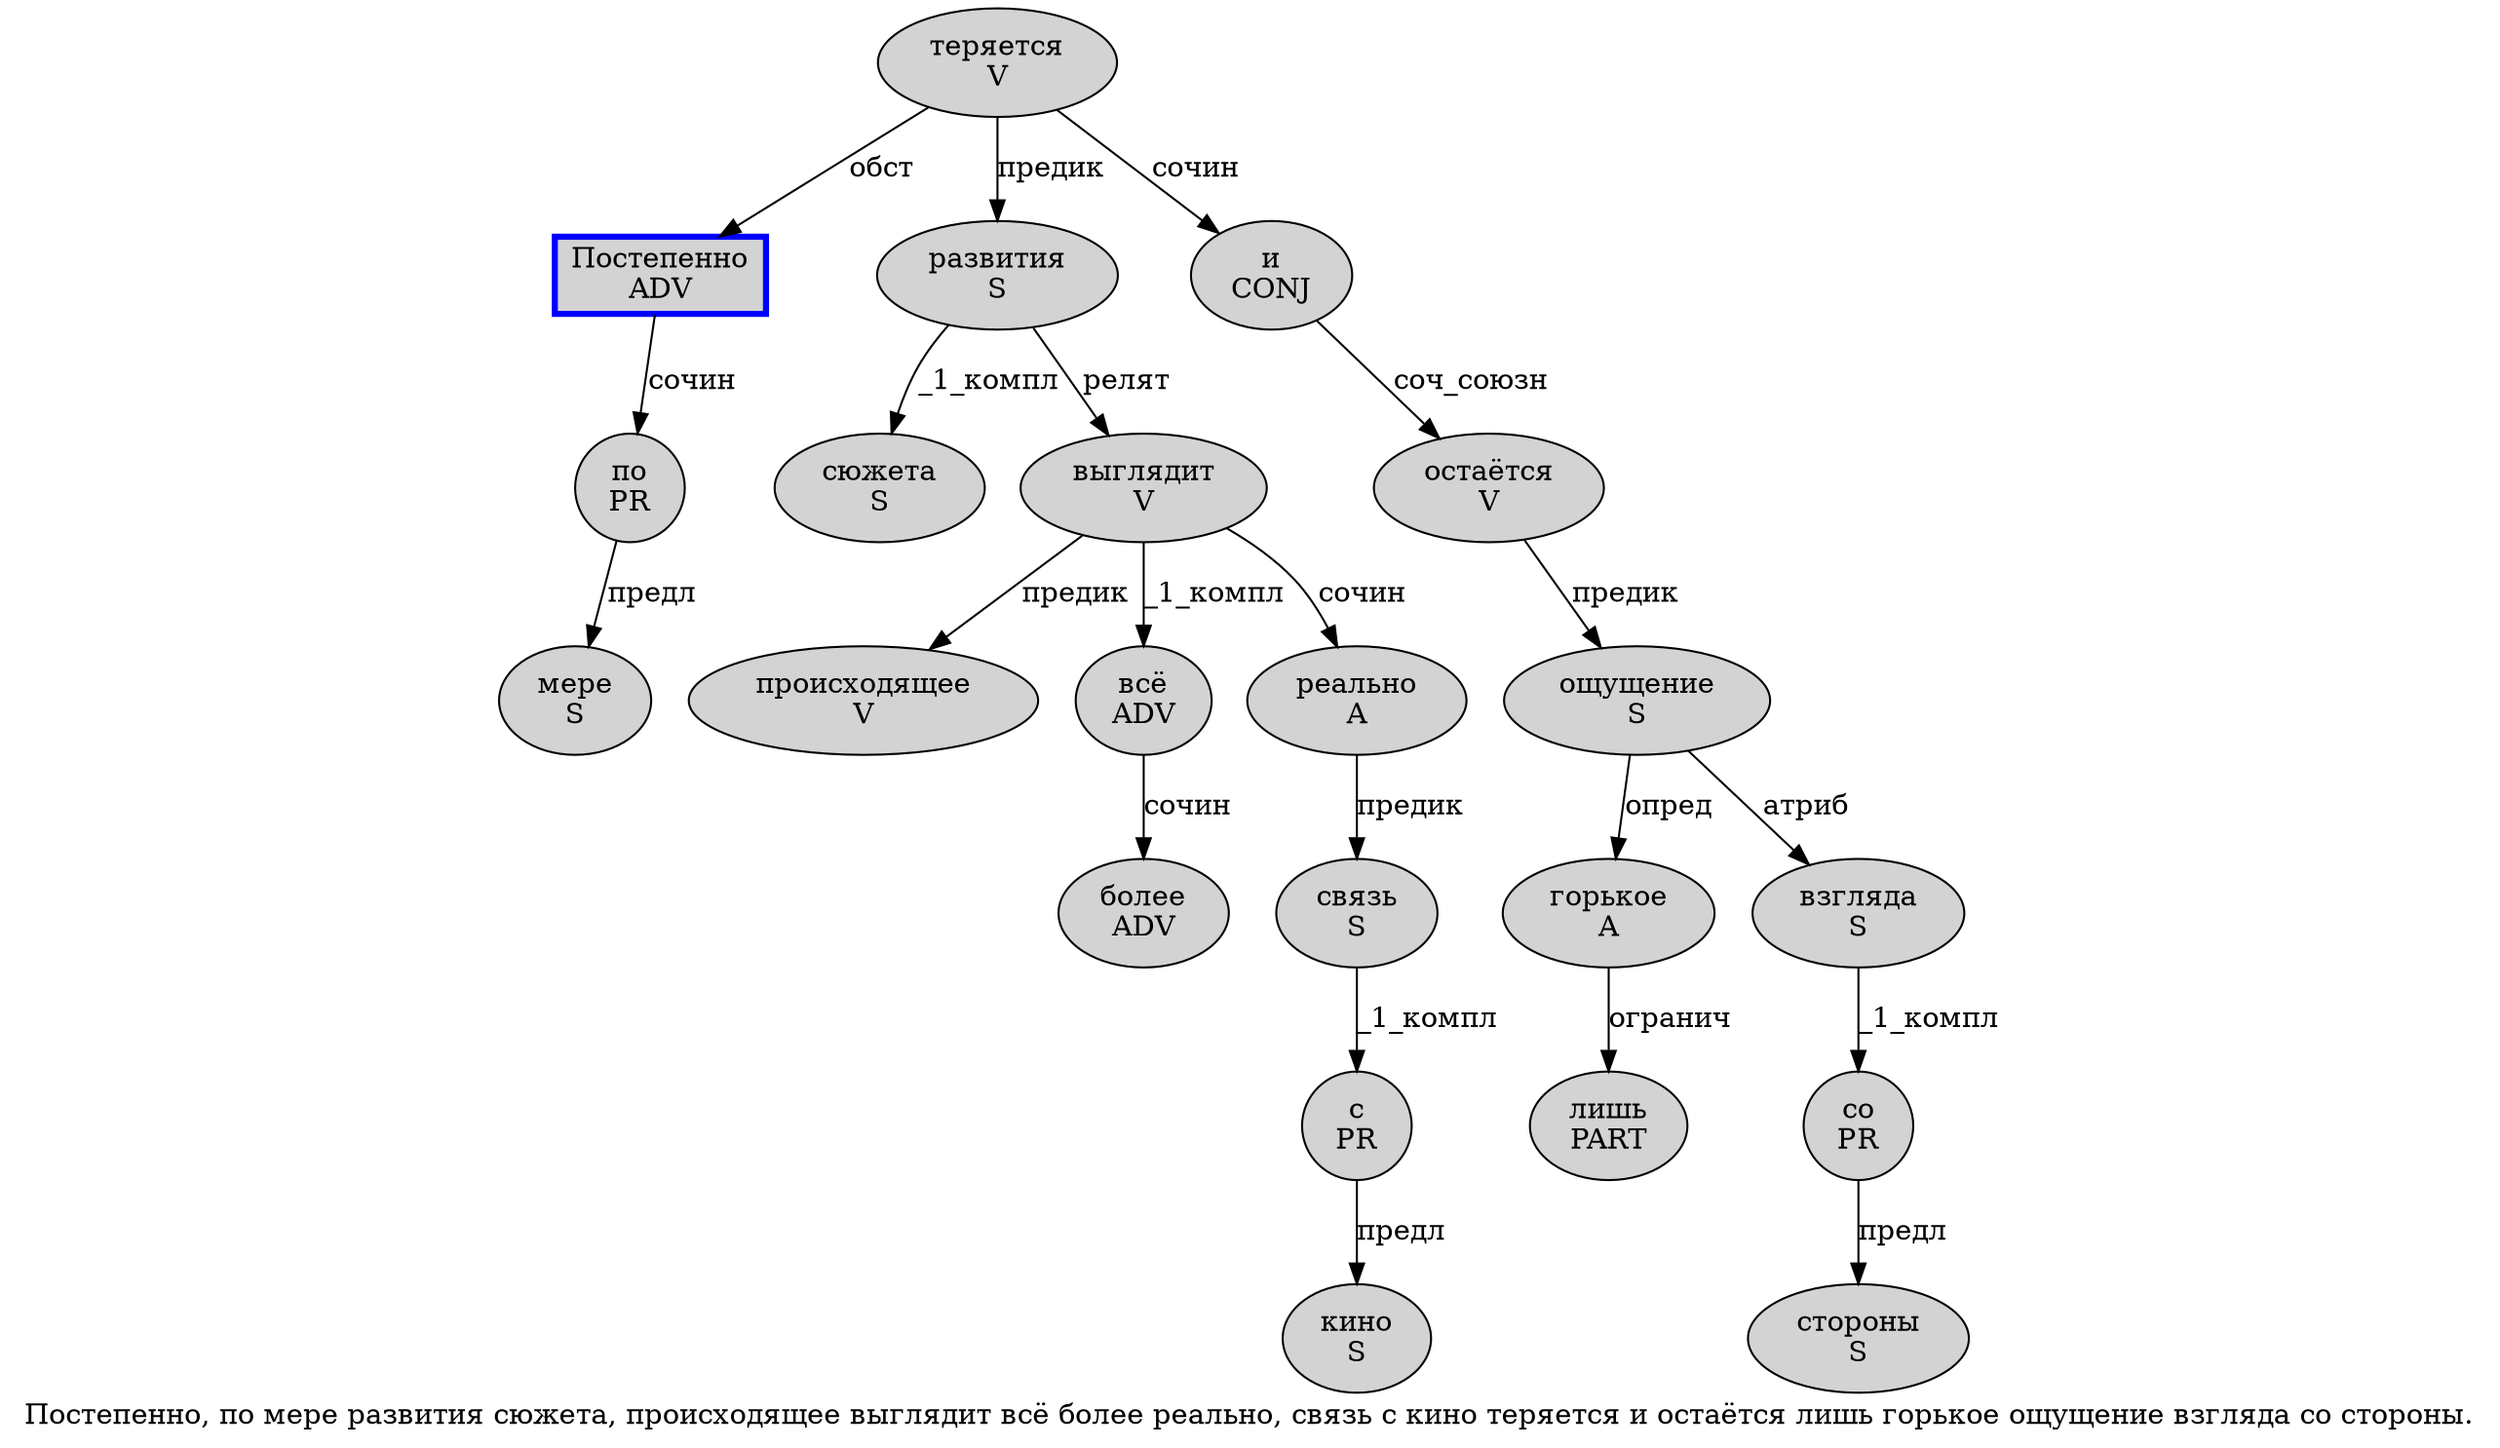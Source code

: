digraph SENTENCE_244 {
	graph [label="Постепенно, по мере развития сюжета, происходящее выглядит всё более реально, связь с кино теряется и остаётся лишь горькое ощущение взгляда со стороны."]
	node [style=filled]
		0 [label="Постепенно
ADV" color=blue fillcolor=lightgray penwidth=3 shape=box]
		2 [label="по
PR" color="" fillcolor=lightgray penwidth=1 shape=ellipse]
		3 [label="мере
S" color="" fillcolor=lightgray penwidth=1 shape=ellipse]
		4 [label="развития
S" color="" fillcolor=lightgray penwidth=1 shape=ellipse]
		5 [label="сюжета
S" color="" fillcolor=lightgray penwidth=1 shape=ellipse]
		7 [label="происходящее
V" color="" fillcolor=lightgray penwidth=1 shape=ellipse]
		8 [label="выглядит
V" color="" fillcolor=lightgray penwidth=1 shape=ellipse]
		9 [label="всё
ADV" color="" fillcolor=lightgray penwidth=1 shape=ellipse]
		10 [label="более
ADV" color="" fillcolor=lightgray penwidth=1 shape=ellipse]
		11 [label="реально
A" color="" fillcolor=lightgray penwidth=1 shape=ellipse]
		13 [label="связь
S" color="" fillcolor=lightgray penwidth=1 shape=ellipse]
		14 [label="с
PR" color="" fillcolor=lightgray penwidth=1 shape=ellipse]
		15 [label="кино
S" color="" fillcolor=lightgray penwidth=1 shape=ellipse]
		16 [label="теряется
V" color="" fillcolor=lightgray penwidth=1 shape=ellipse]
		17 [label="и
CONJ" color="" fillcolor=lightgray penwidth=1 shape=ellipse]
		18 [label="остаётся
V" color="" fillcolor=lightgray penwidth=1 shape=ellipse]
		19 [label="лишь
PART" color="" fillcolor=lightgray penwidth=1 shape=ellipse]
		20 [label="горькое
A" color="" fillcolor=lightgray penwidth=1 shape=ellipse]
		21 [label="ощущение
S" color="" fillcolor=lightgray penwidth=1 shape=ellipse]
		22 [label="взгляда
S" color="" fillcolor=lightgray penwidth=1 shape=ellipse]
		23 [label="со
PR" color="" fillcolor=lightgray penwidth=1 shape=ellipse]
		24 [label="стороны
S" color="" fillcolor=lightgray penwidth=1 shape=ellipse]
			0 -> 2 [label="сочин"]
			14 -> 15 [label="предл"]
			16 -> 0 [label="обст"]
			16 -> 4 [label="предик"]
			16 -> 17 [label="сочин"]
			20 -> 19 [label="огранич"]
			22 -> 23 [label="_1_компл"]
			2 -> 3 [label="предл"]
			13 -> 14 [label="_1_компл"]
			18 -> 21 [label="предик"]
			8 -> 7 [label="предик"]
			8 -> 9 [label="_1_компл"]
			8 -> 11 [label="сочин"]
			23 -> 24 [label="предл"]
			4 -> 5 [label="_1_компл"]
			4 -> 8 [label="релят"]
			21 -> 20 [label="опред"]
			21 -> 22 [label="атриб"]
			17 -> 18 [label="соч_союзн"]
			11 -> 13 [label="предик"]
			9 -> 10 [label="сочин"]
}